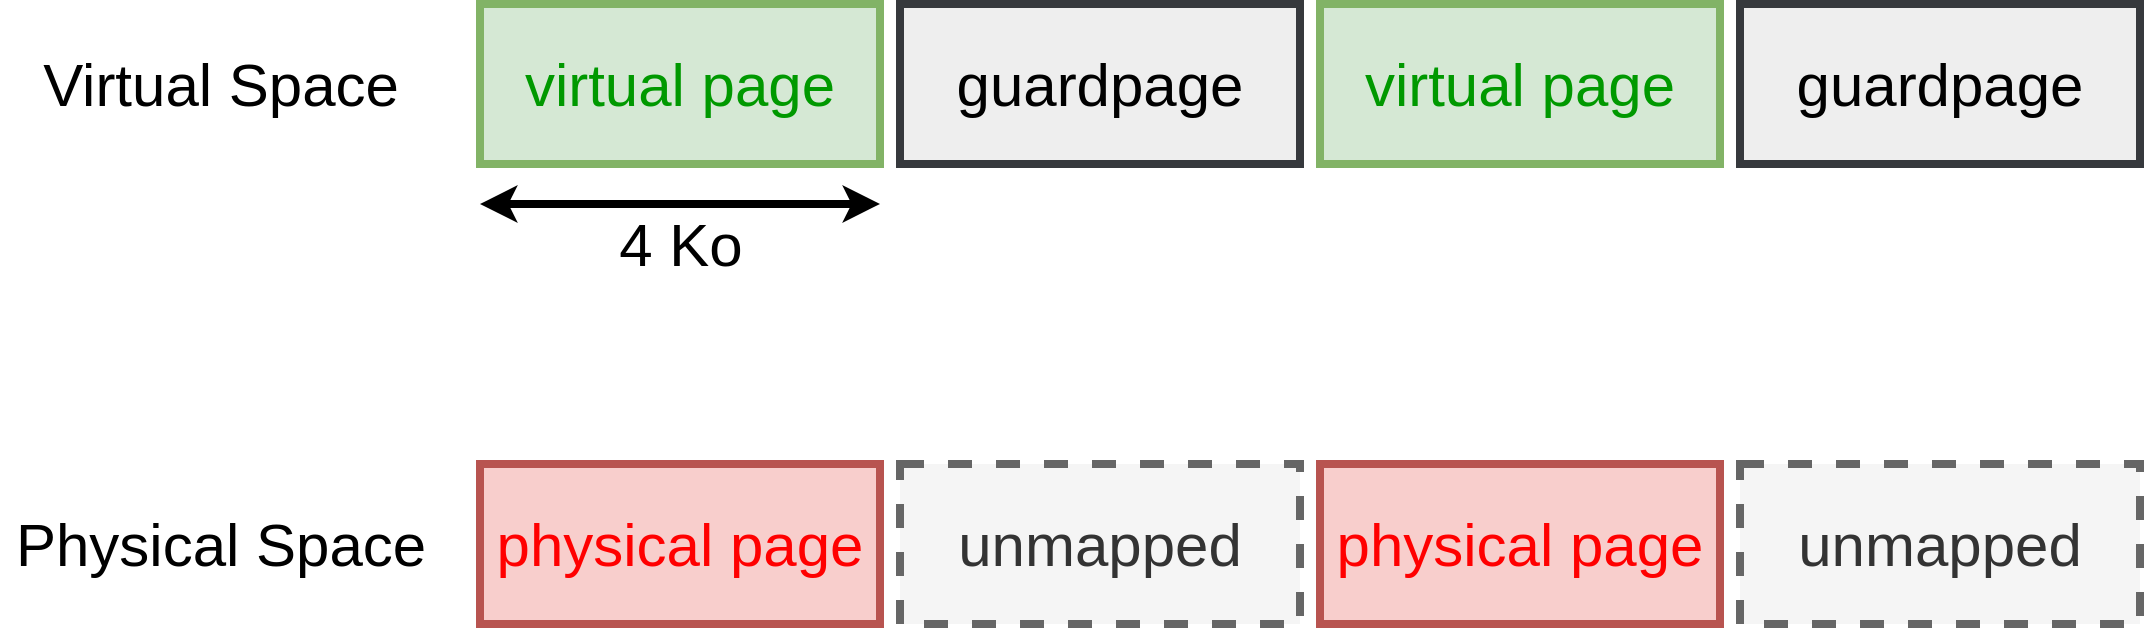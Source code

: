 <mxfile version="20.0.1" type="device"><diagram id="EYZfbfmFU-bXlVL4MKoT" name="Page-1"><mxGraphModel dx="2182" dy="793" grid="1" gridSize="10" guides="1" tooltips="1" connect="1" arrows="1" fold="1" page="1" pageScale="1" pageWidth="827" pageHeight="1169" math="0" shadow="0"><root><mxCell id="0"/><mxCell id="1" parent="0"/><mxCell id="vvJbAYPg2TiMCZLf4mpN-29" value="virtual page" style="rounded=0;whiteSpace=wrap;html=1;fontSize=30;strokeWidth=4;fillColor=#d5e8d4;strokeColor=#82b366;fontColor=#009900;" vertex="1" parent="1"><mxGeometry x="30" y="120" width="200" height="80" as="geometry"/></mxCell><mxCell id="vvJbAYPg2TiMCZLf4mpN-30" value="guardpage" style="rounded=0;whiteSpace=wrap;html=1;fontSize=30;strokeWidth=4;fillColor=#eeeeee;strokeColor=#36393d;" vertex="1" parent="1"><mxGeometry x="240" y="120" width="200" height="80" as="geometry"/></mxCell><mxCell id="vvJbAYPg2TiMCZLf4mpN-33" value="guardpage" style="rounded=0;whiteSpace=wrap;html=1;fontSize=30;strokeWidth=4;fillColor=#eeeeee;strokeColor=#36393d;" vertex="1" parent="1"><mxGeometry x="660" y="120" width="200" height="80" as="geometry"/></mxCell><mxCell id="vvJbAYPg2TiMCZLf4mpN-34" value="physical page" style="rounded=0;whiteSpace=wrap;html=1;fontSize=30;strokeWidth=4;fillColor=#f8cecc;strokeColor=#b85450;fontColor=#FF0000;" vertex="1" parent="1"><mxGeometry x="30" y="350" width="200" height="80" as="geometry"/></mxCell><mxCell id="vvJbAYPg2TiMCZLf4mpN-35" value="unmapped" style="rounded=0;whiteSpace=wrap;html=1;fontSize=30;strokeWidth=4;fillColor=#f5f5f5;strokeColor=#666666;fontColor=#333333;dashed=1;" vertex="1" parent="1"><mxGeometry x="240" y="350" width="200" height="80" as="geometry"/></mxCell><mxCell id="vvJbAYPg2TiMCZLf4mpN-37" value="unmapped" style="rounded=0;whiteSpace=wrap;html=1;fontSize=30;strokeWidth=4;fillColor=#f5f5f5;strokeColor=#666666;fontColor=#333333;dashed=1;" vertex="1" parent="1"><mxGeometry x="660" y="350" width="200" height="80" as="geometry"/></mxCell><mxCell id="vvJbAYPg2TiMCZLf4mpN-38" value="" style="endArrow=classic;startArrow=classic;html=1;rounded=0;fontSize=30;fontColor=#FF0000;strokeWidth=4;" edge="1" parent="1"><mxGeometry width="50" height="50" relative="1" as="geometry"><mxPoint x="30" y="220" as="sourcePoint"/><mxPoint x="230" y="220" as="targetPoint"/></mxGeometry></mxCell><mxCell id="vvJbAYPg2TiMCZLf4mpN-39" value="4 Ko" style="text;html=1;align=center;verticalAlign=middle;resizable=0;points=[];autosize=1;strokeColor=none;fillColor=none;fontSize=30;fontColor=#000000;" vertex="1" parent="1"><mxGeometry x="90" y="220" width="80" height="40" as="geometry"/></mxCell><mxCell id="vvJbAYPg2TiMCZLf4mpN-40" value="Physical Space" style="text;html=1;align=center;verticalAlign=middle;resizable=0;points=[];autosize=1;strokeColor=none;fillColor=none;fontSize=30;fontColor=#000000;" vertex="1" parent="1"><mxGeometry x="-210" y="370" width="220" height="40" as="geometry"/></mxCell><mxCell id="vvJbAYPg2TiMCZLf4mpN-41" value="Virtual Space" style="text;html=1;align=center;verticalAlign=middle;resizable=0;points=[];autosize=1;strokeColor=none;fillColor=none;fontSize=30;fontColor=#000000;" vertex="1" parent="1"><mxGeometry x="-195" y="140" width="190" height="40" as="geometry"/></mxCell><mxCell id="vvJbAYPg2TiMCZLf4mpN-42" value="virtual page" style="rounded=0;whiteSpace=wrap;html=1;fontSize=30;strokeWidth=4;fillColor=#d5e8d4;strokeColor=#82b366;fontColor=#009900;" vertex="1" parent="1"><mxGeometry x="450" y="120" width="200" height="80" as="geometry"/></mxCell><mxCell id="vvJbAYPg2TiMCZLf4mpN-43" value="physical page" style="rounded=0;whiteSpace=wrap;html=1;fontSize=30;strokeWidth=4;fillColor=#f8cecc;strokeColor=#b85450;fontColor=#FF0000;" vertex="1" parent="1"><mxGeometry x="450" y="350" width="200" height="80" as="geometry"/></mxCell></root></mxGraphModel></diagram></mxfile>